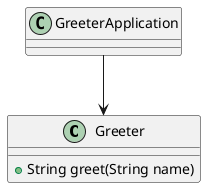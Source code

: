 @startuml
class Greeter {
 + String greet(String name)
}
class GreeterApplication

GreeterApplication --> Greeter

@enduml
